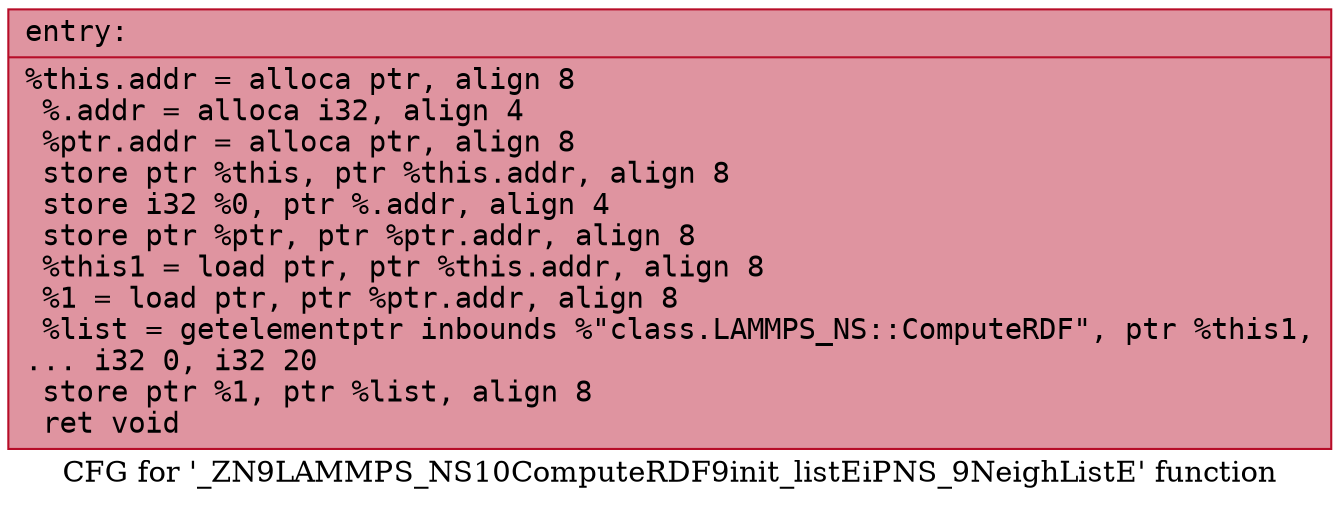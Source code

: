digraph "CFG for '_ZN9LAMMPS_NS10ComputeRDF9init_listEiPNS_9NeighListE' function" {
	label="CFG for '_ZN9LAMMPS_NS10ComputeRDF9init_listEiPNS_9NeighListE' function";

	Node0x55c7ca9da2a0 [shape=record,color="#b70d28ff", style=filled, fillcolor="#b70d2870" fontname="Courier",label="{entry:\l|  %this.addr = alloca ptr, align 8\l  %.addr = alloca i32, align 4\l  %ptr.addr = alloca ptr, align 8\l  store ptr %this, ptr %this.addr, align 8\l  store i32 %0, ptr %.addr, align 4\l  store ptr %ptr, ptr %ptr.addr, align 8\l  %this1 = load ptr, ptr %this.addr, align 8\l  %1 = load ptr, ptr %ptr.addr, align 8\l  %list = getelementptr inbounds %\"class.LAMMPS_NS::ComputeRDF\", ptr %this1,\l... i32 0, i32 20\l  store ptr %1, ptr %list, align 8\l  ret void\l}"];
}
